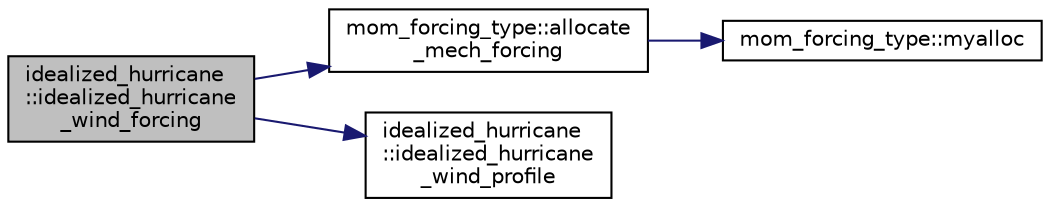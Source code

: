 digraph "idealized_hurricane::idealized_hurricane_wind_forcing"
{
 // INTERACTIVE_SVG=YES
 // LATEX_PDF_SIZE
  edge [fontname="Helvetica",fontsize="10",labelfontname="Helvetica",labelfontsize="10"];
  node [fontname="Helvetica",fontsize="10",shape=record];
  rankdir="LR";
  Node1 [label="idealized_hurricane\l::idealized_hurricane\l_wind_forcing",height=0.2,width=0.4,color="black", fillcolor="grey75", style="filled", fontcolor="black",tooltip="Computes the surface wind for the idealized hurricane test cases."];
  Node1 -> Node2 [color="midnightblue",fontsize="10",style="solid",fontname="Helvetica"];
  Node2 [label="mom_forcing_type::allocate\l_mech_forcing",height=0.2,width=0.4,color="black", fillcolor="white", style="filled",URL="$namespacemom__forcing__type.html#a7a9bb1457a8615a3e0b6e38f8d3e32bf",tooltip="Conditionally allocate fields within the mechanical forcing type."];
  Node2 -> Node3 [color="midnightblue",fontsize="10",style="solid",fontname="Helvetica"];
  Node3 [label="mom_forcing_type::myalloc",height=0.2,width=0.4,color="black", fillcolor="white", style="filled",URL="$namespacemom__forcing__type.html#aa9a495456715378fe3dd5fb2bd21eec8",tooltip="Allocates and zeroes-out array."];
  Node1 -> Node4 [color="midnightblue",fontsize="10",style="solid",fontname="Helvetica"];
  Node4 [label="idealized_hurricane\l::idealized_hurricane\l_wind_profile",height=0.2,width=0.4,color="black", fillcolor="white", style="filled",URL="$namespaceidealized__hurricane.html#a4caf0cd155a00343c47472cf3682db2a",tooltip="Calculate the wind speed at a location as a function of time."];
}
